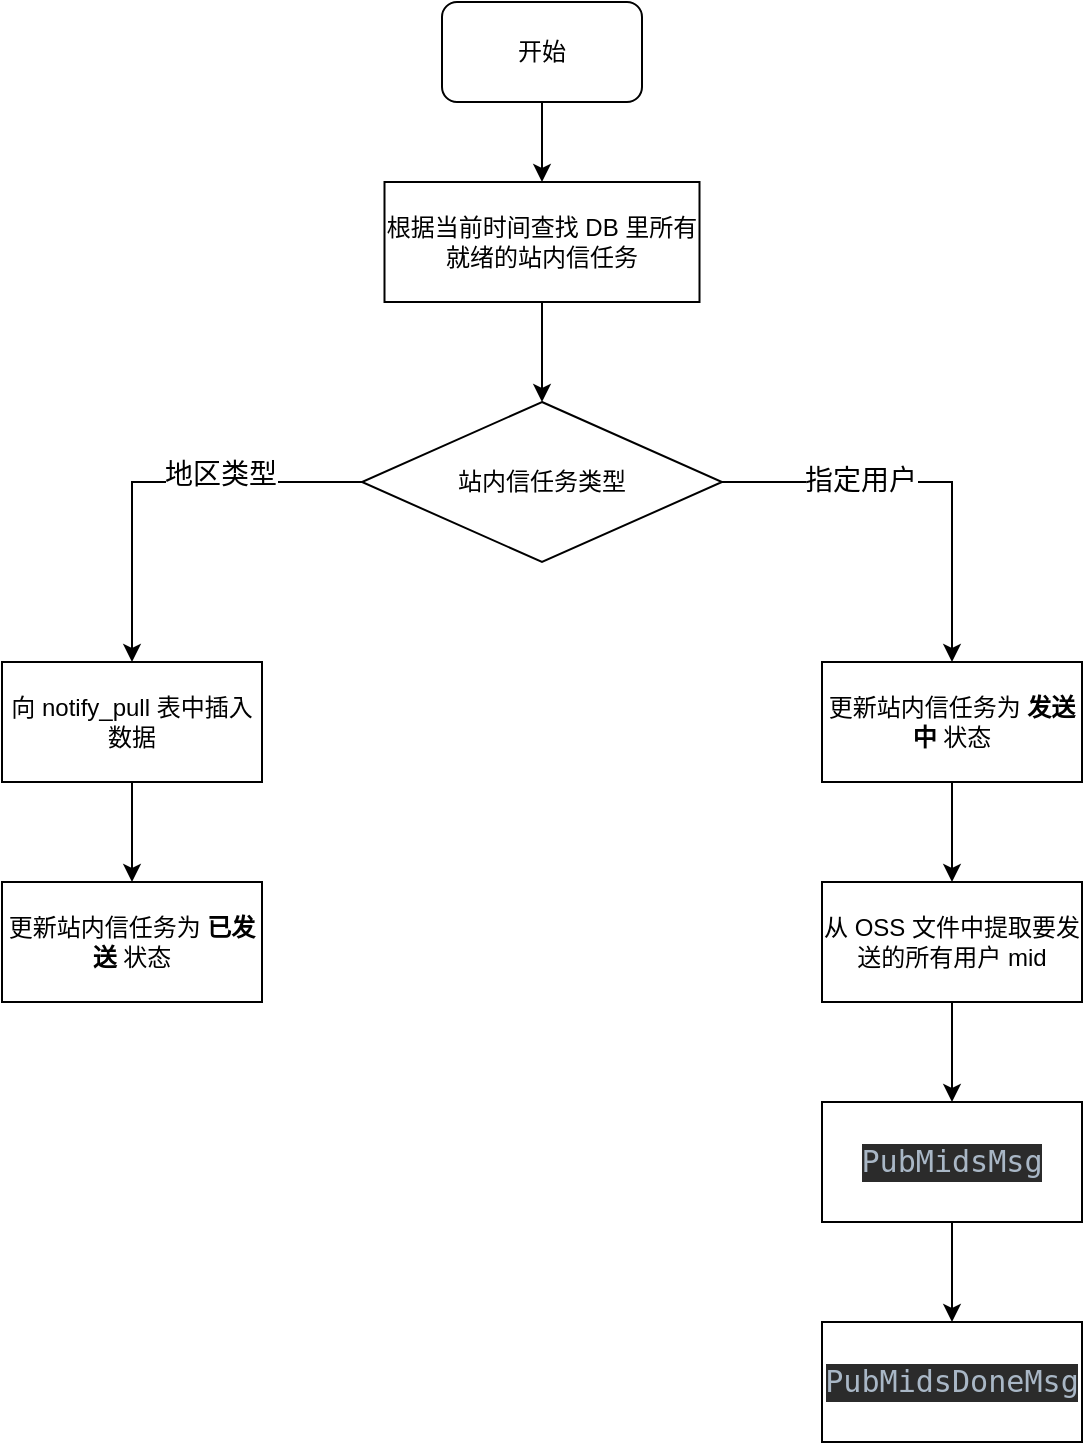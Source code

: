 <mxfile version="20.8.10" type="github">
  <diagram name="第 1 页" id="UBcUwwEQ7rWM8nTPWjaF">
    <mxGraphModel dx="1026" dy="636" grid="1" gridSize="10" guides="1" tooltips="1" connect="1" arrows="1" fold="1" page="1" pageScale="1" pageWidth="827" pageHeight="1169" math="0" shadow="0">
      <root>
        <mxCell id="0" />
        <mxCell id="1" parent="0" />
        <mxCell id="AytQJRSAHF1yp_9n_Byu-9" style="edgeStyle=orthogonalEdgeStyle;rounded=0;orthogonalLoop=1;jettySize=auto;html=1;exitX=0.5;exitY=1;exitDx=0;exitDy=0;entryX=0.5;entryY=0;entryDx=0;entryDy=0;" edge="1" parent="1" source="AytQJRSAHF1yp_9n_Byu-1" target="AytQJRSAHF1yp_9n_Byu-2">
          <mxGeometry relative="1" as="geometry" />
        </mxCell>
        <mxCell id="AytQJRSAHF1yp_9n_Byu-1" value="开始" style="rounded=1;whiteSpace=wrap;html=1;" vertex="1" parent="1">
          <mxGeometry x="330" y="50" width="100" height="50" as="geometry" />
        </mxCell>
        <mxCell id="AytQJRSAHF1yp_9n_Byu-10" style="edgeStyle=orthogonalEdgeStyle;rounded=0;orthogonalLoop=1;jettySize=auto;html=1;exitX=0.5;exitY=1;exitDx=0;exitDy=0;" edge="1" parent="1" source="AytQJRSAHF1yp_9n_Byu-2" target="AytQJRSAHF1yp_9n_Byu-3">
          <mxGeometry relative="1" as="geometry" />
        </mxCell>
        <mxCell id="AytQJRSAHF1yp_9n_Byu-2" value="根据当前时间查找 DB 里所有就绪的站内信任务" style="rounded=0;whiteSpace=wrap;html=1;" vertex="1" parent="1">
          <mxGeometry x="301.25" y="140" width="157.5" height="60" as="geometry" />
        </mxCell>
        <mxCell id="AytQJRSAHF1yp_9n_Byu-11" style="edgeStyle=orthogonalEdgeStyle;rounded=0;orthogonalLoop=1;jettySize=auto;html=1;" edge="1" parent="1" source="AytQJRSAHF1yp_9n_Byu-3" target="AytQJRSAHF1yp_9n_Byu-4">
          <mxGeometry relative="1" as="geometry" />
        </mxCell>
        <mxCell id="AytQJRSAHF1yp_9n_Byu-19" value="&lt;font style=&quot;font-size: 14px;&quot;&gt;地区类型&lt;/font&gt;" style="edgeLabel;html=1;align=center;verticalAlign=middle;resizable=0;points=[];" vertex="1" connectable="0" parent="AytQJRSAHF1yp_9n_Byu-11">
          <mxGeometry x="-0.307" y="-4" relative="1" as="geometry">
            <mxPoint as="offset" />
          </mxGeometry>
        </mxCell>
        <mxCell id="AytQJRSAHF1yp_9n_Byu-12" style="edgeStyle=orthogonalEdgeStyle;rounded=0;orthogonalLoop=1;jettySize=auto;html=1;exitX=1;exitY=0.5;exitDx=0;exitDy=0;" edge="1" parent="1" source="AytQJRSAHF1yp_9n_Byu-3" target="AytQJRSAHF1yp_9n_Byu-6">
          <mxGeometry relative="1" as="geometry" />
        </mxCell>
        <mxCell id="AytQJRSAHF1yp_9n_Byu-20" value="指定用户" style="edgeLabel;html=1;align=center;verticalAlign=middle;resizable=0;points=[];fontSize=14;" vertex="1" connectable="0" parent="AytQJRSAHF1yp_9n_Byu-12">
          <mxGeometry x="-0.327" y="2" relative="1" as="geometry">
            <mxPoint y="1" as="offset" />
          </mxGeometry>
        </mxCell>
        <mxCell id="AytQJRSAHF1yp_9n_Byu-3" value="站内信任务类型" style="rhombus;whiteSpace=wrap;html=1;" vertex="1" parent="1">
          <mxGeometry x="290" y="250" width="180" height="80" as="geometry" />
        </mxCell>
        <mxCell id="AytQJRSAHF1yp_9n_Byu-13" style="edgeStyle=orthogonalEdgeStyle;rounded=0;orthogonalLoop=1;jettySize=auto;html=1;exitX=0.5;exitY=1;exitDx=0;exitDy=0;entryX=0.5;entryY=0;entryDx=0;entryDy=0;" edge="1" parent="1" source="AytQJRSAHF1yp_9n_Byu-4" target="AytQJRSAHF1yp_9n_Byu-7">
          <mxGeometry relative="1" as="geometry" />
        </mxCell>
        <mxCell id="AytQJRSAHF1yp_9n_Byu-4" value="向 notify_pull 表中插入数据" style="rounded=0;whiteSpace=wrap;html=1;" vertex="1" parent="1">
          <mxGeometry x="110" y="380" width="130" height="60" as="geometry" />
        </mxCell>
        <mxCell id="AytQJRSAHF1yp_9n_Byu-21" style="edgeStyle=orthogonalEdgeStyle;rounded=0;orthogonalLoop=1;jettySize=auto;html=1;exitX=0.5;exitY=1;exitDx=0;exitDy=0;fontSize=14;" edge="1" parent="1" source="AytQJRSAHF1yp_9n_Byu-6" target="AytQJRSAHF1yp_9n_Byu-15">
          <mxGeometry relative="1" as="geometry" />
        </mxCell>
        <mxCell id="AytQJRSAHF1yp_9n_Byu-6" value="更新站内信任务为 &lt;b&gt;发送中&lt;/b&gt; 状态" style="rounded=0;whiteSpace=wrap;html=1;" vertex="1" parent="1">
          <mxGeometry x="520" y="380" width="130" height="60" as="geometry" />
        </mxCell>
        <mxCell id="AytQJRSAHF1yp_9n_Byu-7" value="更新站内信任务为 &lt;b&gt;已发送&lt;/b&gt; 状态" style="rounded=0;whiteSpace=wrap;html=1;" vertex="1" parent="1">
          <mxGeometry x="110" y="490" width="130" height="60" as="geometry" />
        </mxCell>
        <mxCell id="AytQJRSAHF1yp_9n_Byu-22" style="edgeStyle=orthogonalEdgeStyle;rounded=0;orthogonalLoop=1;jettySize=auto;html=1;exitX=0.5;exitY=1;exitDx=0;exitDy=0;entryX=0.5;entryY=0;entryDx=0;entryDy=0;fontSize=14;" edge="1" parent="1" source="AytQJRSAHF1yp_9n_Byu-15" target="AytQJRSAHF1yp_9n_Byu-16">
          <mxGeometry relative="1" as="geometry" />
        </mxCell>
        <mxCell id="AytQJRSAHF1yp_9n_Byu-15" value="从 OSS 文件中提取要发送的所有用户 mid" style="rounded=0;whiteSpace=wrap;html=1;" vertex="1" parent="1">
          <mxGeometry x="520" y="490" width="130" height="60" as="geometry" />
        </mxCell>
        <mxCell id="AytQJRSAHF1yp_9n_Byu-23" style="edgeStyle=orthogonalEdgeStyle;rounded=0;orthogonalLoop=1;jettySize=auto;html=1;exitX=0.5;exitY=1;exitDx=0;exitDy=0;fontSize=14;" edge="1" parent="1" source="AytQJRSAHF1yp_9n_Byu-16" target="AytQJRSAHF1yp_9n_Byu-17">
          <mxGeometry relative="1" as="geometry" />
        </mxCell>
        <mxCell id="AytQJRSAHF1yp_9n_Byu-16" value="&lt;div style=&quot;background-color:#2b2b2b;color:#a9b7c6;font-family:&#39;JetBrains Mono&#39;,monospace;font-size:11.3pt;&quot;&gt;&lt;pre&gt;PubMidsMsg&lt;/pre&gt;&lt;/div&gt;" style="rounded=0;whiteSpace=wrap;html=1;" vertex="1" parent="1">
          <mxGeometry x="520" y="600" width="130" height="60" as="geometry" />
        </mxCell>
        <mxCell id="AytQJRSAHF1yp_9n_Byu-17" value="&lt;div style=&quot;background-color:#2b2b2b;color:#a9b7c6;font-family:&#39;JetBrains Mono&#39;,monospace;font-size:11.3pt;&quot;&gt;&lt;pre&gt;PubMidsDoneMsg&lt;/pre&gt;&lt;/div&gt;" style="rounded=0;whiteSpace=wrap;html=1;" vertex="1" parent="1">
          <mxGeometry x="520" y="710" width="130" height="60" as="geometry" />
        </mxCell>
      </root>
    </mxGraphModel>
  </diagram>
</mxfile>
